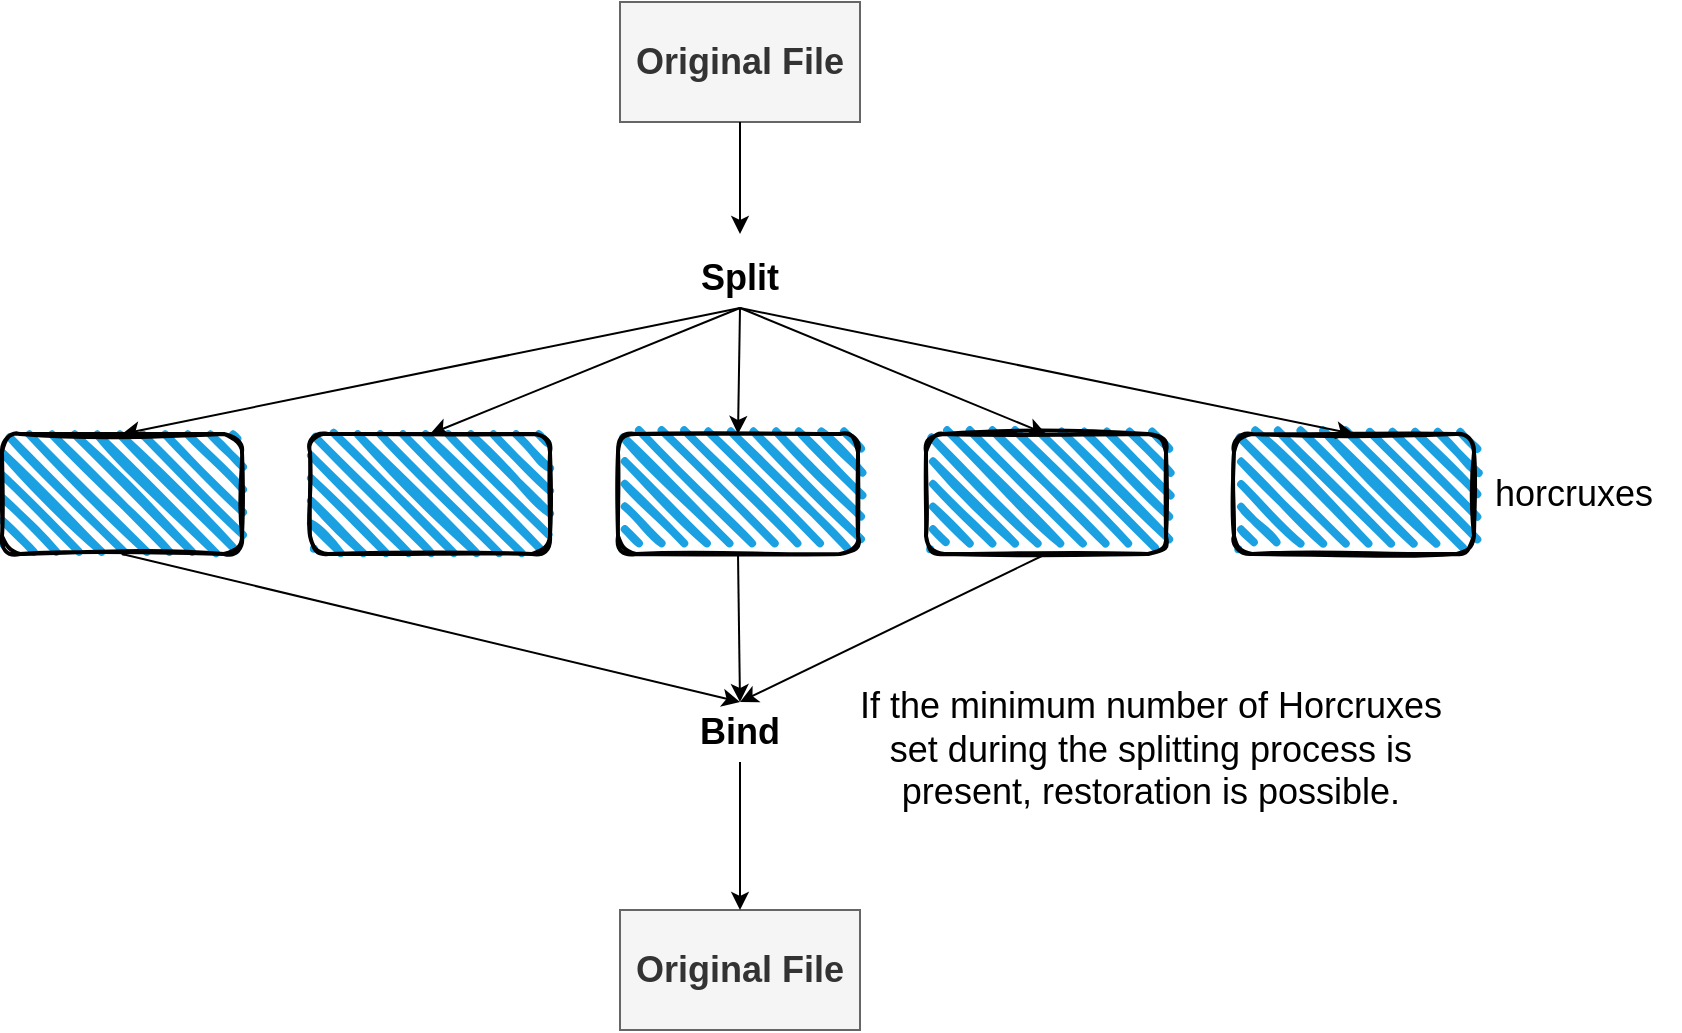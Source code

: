 <mxfile version="28.1.2">
  <diagram name="ページ1" id="rBOtYWH6WNf99ZPramNP">
    <mxGraphModel dx="1961" dy="632" grid="0" gridSize="10" guides="1" tooltips="1" connect="1" arrows="1" fold="1" page="1" pageScale="1" pageWidth="827" pageHeight="1169" background="#ffffff" math="0" shadow="0">
      <root>
        <mxCell id="0" />
        <mxCell id="1" parent="0" />
        <mxCell id="qsoMfpbeLKSoNyvLYNMi-1" value="&lt;font style=&quot;font-size: 18px;&quot;&gt;&lt;b&gt;Original File&lt;/b&gt;&lt;/font&gt;" style="rounded=0;whiteSpace=wrap;html=1;fillColor=#f5f5f5;fontColor=#333333;strokeColor=#666666;" vertex="1" parent="1">
          <mxGeometry x="309" y="217" width="120" height="60" as="geometry" />
        </mxCell>
        <mxCell id="qsoMfpbeLKSoNyvLYNMi-2" value="" style="endArrow=classic;html=1;rounded=0;exitX=0.5;exitY=1;exitDx=0;exitDy=0;" edge="1" parent="1" source="qsoMfpbeLKSoNyvLYNMi-1">
          <mxGeometry width="50" height="50" relative="1" as="geometry">
            <mxPoint x="340" y="353" as="sourcePoint" />
            <mxPoint x="369" y="333" as="targetPoint" />
          </mxGeometry>
        </mxCell>
        <mxCell id="qsoMfpbeLKSoNyvLYNMi-3" value="&lt;font style=&quot;font-size: 18px;&quot;&gt;&lt;b&gt;Split&lt;/b&gt;&lt;/font&gt;" style="text;html=1;align=center;verticalAlign=middle;whiteSpace=wrap;rounded=0;" vertex="1" parent="1">
          <mxGeometry x="339" y="340" width="60" height="30" as="geometry" />
        </mxCell>
        <mxCell id="qsoMfpbeLKSoNyvLYNMi-4" value="" style="rounded=1;whiteSpace=wrap;html=1;strokeWidth=2;fillWeight=4;hachureGap=8;hachureAngle=45;fillColor=#1ba1e2;sketch=1;" vertex="1" parent="1">
          <mxGeometry y="433" width="120" height="60" as="geometry" />
        </mxCell>
        <mxCell id="qsoMfpbeLKSoNyvLYNMi-5" value="" style="rounded=1;whiteSpace=wrap;html=1;strokeWidth=2;fillWeight=4;hachureGap=8;hachureAngle=45;fillColor=#1ba1e2;sketch=1;" vertex="1" parent="1">
          <mxGeometry x="154" y="433" width="120" height="60" as="geometry" />
        </mxCell>
        <mxCell id="qsoMfpbeLKSoNyvLYNMi-6" value="" style="rounded=1;whiteSpace=wrap;html=1;strokeWidth=2;fillWeight=4;hachureGap=8;hachureAngle=45;fillColor=#1ba1e2;sketch=1;" vertex="1" parent="1">
          <mxGeometry x="308" y="433" width="120" height="60" as="geometry" />
        </mxCell>
        <mxCell id="qsoMfpbeLKSoNyvLYNMi-7" value="" style="rounded=1;whiteSpace=wrap;html=1;strokeWidth=2;fillWeight=4;hachureGap=8;hachureAngle=45;fillColor=#1ba1e2;sketch=1;" vertex="1" parent="1">
          <mxGeometry x="462" y="433" width="120" height="60" as="geometry" />
        </mxCell>
        <mxCell id="qsoMfpbeLKSoNyvLYNMi-8" value="" style="rounded=1;whiteSpace=wrap;html=1;strokeWidth=2;fillWeight=4;hachureGap=8;hachureAngle=45;fillColor=#1ba1e2;sketch=1;" vertex="1" parent="1">
          <mxGeometry x="616" y="433" width="120" height="60" as="geometry" />
        </mxCell>
        <mxCell id="qsoMfpbeLKSoNyvLYNMi-9" value="" style="endArrow=classic;html=1;rounded=0;exitX=0.5;exitY=1;exitDx=0;exitDy=0;entryX=0.5;entryY=0;entryDx=0;entryDy=0;" edge="1" parent="1" source="qsoMfpbeLKSoNyvLYNMi-3" target="qsoMfpbeLKSoNyvLYNMi-4">
          <mxGeometry width="50" height="50" relative="1" as="geometry">
            <mxPoint x="361" y="306" as="sourcePoint" />
            <mxPoint x="361" y="362" as="targetPoint" />
          </mxGeometry>
        </mxCell>
        <mxCell id="qsoMfpbeLKSoNyvLYNMi-10" value="" style="endArrow=classic;html=1;rounded=0;exitX=0.5;exitY=1;exitDx=0;exitDy=0;entryX=0.5;entryY=0;entryDx=0;entryDy=0;" edge="1" parent="1" source="qsoMfpbeLKSoNyvLYNMi-3" target="qsoMfpbeLKSoNyvLYNMi-5">
          <mxGeometry width="50" height="50" relative="1" as="geometry">
            <mxPoint x="629" y="372" as="sourcePoint" />
            <mxPoint x="363" y="435" as="targetPoint" />
          </mxGeometry>
        </mxCell>
        <mxCell id="qsoMfpbeLKSoNyvLYNMi-11" value="" style="endArrow=classic;html=1;rounded=0;exitX=0.5;exitY=1;exitDx=0;exitDy=0;entryX=0.5;entryY=0;entryDx=0;entryDy=0;" edge="1" parent="1" source="qsoMfpbeLKSoNyvLYNMi-3" target="qsoMfpbeLKSoNyvLYNMi-6">
          <mxGeometry width="50" height="50" relative="1" as="geometry">
            <mxPoint x="637" y="415" as="sourcePoint" />
            <mxPoint x="525" y="478" as="targetPoint" />
          </mxGeometry>
        </mxCell>
        <mxCell id="qsoMfpbeLKSoNyvLYNMi-12" value="" style="endArrow=classic;html=1;rounded=0;exitX=0.5;exitY=1;exitDx=0;exitDy=0;entryX=0.5;entryY=0;entryDx=0;entryDy=0;" edge="1" parent="1" source="qsoMfpbeLKSoNyvLYNMi-3" target="qsoMfpbeLKSoNyvLYNMi-7">
          <mxGeometry width="50" height="50" relative="1" as="geometry">
            <mxPoint x="462" y="440" as="sourcePoint" />
            <mxPoint x="504" y="503" as="targetPoint" />
          </mxGeometry>
        </mxCell>
        <mxCell id="qsoMfpbeLKSoNyvLYNMi-13" value="" style="endArrow=classic;html=1;rounded=0;exitX=0.5;exitY=1;exitDx=0;exitDy=0;entryX=0.5;entryY=0;entryDx=0;entryDy=0;" edge="1" parent="1" source="qsoMfpbeLKSoNyvLYNMi-3" target="qsoMfpbeLKSoNyvLYNMi-8">
          <mxGeometry width="50" height="50" relative="1" as="geometry">
            <mxPoint x="530" y="434" as="sourcePoint" />
            <mxPoint x="726" y="497" as="targetPoint" />
          </mxGeometry>
        </mxCell>
        <mxCell id="qsoMfpbeLKSoNyvLYNMi-14" value="&lt;font style=&quot;font-size: 18px;&quot;&gt;&lt;b&gt;Original File&lt;/b&gt;&lt;/font&gt;" style="rounded=0;whiteSpace=wrap;html=1;fillColor=#f5f5f5;fontColor=#333333;strokeColor=#666666;" vertex="1" parent="1">
          <mxGeometry x="309" y="671" width="120" height="60" as="geometry" />
        </mxCell>
        <mxCell id="qsoMfpbeLKSoNyvLYNMi-15" value="&lt;font style=&quot;font-size: 18px;&quot;&gt;&lt;b&gt;Bind&lt;/b&gt;&lt;/font&gt;" style="text;html=1;align=center;verticalAlign=middle;whiteSpace=wrap;rounded=0;" vertex="1" parent="1">
          <mxGeometry x="339" y="567" width="60" height="30" as="geometry" />
        </mxCell>
        <mxCell id="qsoMfpbeLKSoNyvLYNMi-16" value="" style="endArrow=classic;html=1;rounded=0;exitX=0.5;exitY=1;exitDx=0;exitDy=0;entryX=0.5;entryY=0;entryDx=0;entryDy=0;" edge="1" parent="1" source="qsoMfpbeLKSoNyvLYNMi-4" target="qsoMfpbeLKSoNyvLYNMi-15">
          <mxGeometry width="50" height="50" relative="1" as="geometry">
            <mxPoint x="496" y="408" as="sourcePoint" />
            <mxPoint x="187" y="471" as="targetPoint" />
          </mxGeometry>
        </mxCell>
        <mxCell id="qsoMfpbeLKSoNyvLYNMi-17" value="" style="endArrow=classic;html=1;rounded=0;exitX=0.5;exitY=1;exitDx=0;exitDy=0;entryX=0.5;entryY=0;entryDx=0;entryDy=0;" edge="1" parent="1" source="qsoMfpbeLKSoNyvLYNMi-7" target="qsoMfpbeLKSoNyvLYNMi-15">
          <mxGeometry width="50" height="50" relative="1" as="geometry">
            <mxPoint x="362" y="549" as="sourcePoint" />
            <mxPoint x="671" y="623" as="targetPoint" />
          </mxGeometry>
        </mxCell>
        <mxCell id="qsoMfpbeLKSoNyvLYNMi-18" value="" style="endArrow=classic;html=1;rounded=0;exitX=0.5;exitY=1;exitDx=0;exitDy=0;entryX=0.5;entryY=0;entryDx=0;entryDy=0;" edge="1" parent="1" source="qsoMfpbeLKSoNyvLYNMi-6" target="qsoMfpbeLKSoNyvLYNMi-15">
          <mxGeometry width="50" height="50" relative="1" as="geometry">
            <mxPoint x="598" y="525" as="sourcePoint" />
            <mxPoint x="445" y="599" as="targetPoint" />
          </mxGeometry>
        </mxCell>
        <mxCell id="qsoMfpbeLKSoNyvLYNMi-19" value="" style="endArrow=classic;html=1;rounded=0;exitX=0.5;exitY=1;exitDx=0;exitDy=0;" edge="1" parent="1" source="qsoMfpbeLKSoNyvLYNMi-15" target="qsoMfpbeLKSoNyvLYNMi-14">
          <mxGeometry width="50" height="50" relative="1" as="geometry">
            <mxPoint x="363" y="608" as="sourcePoint" />
            <mxPoint x="364" y="600" as="targetPoint" />
          </mxGeometry>
        </mxCell>
        <mxCell id="qsoMfpbeLKSoNyvLYNMi-20" value="&lt;font style=&quot;font-size: 18px;&quot;&gt;If the minimum number of Horcruxes set during the splitting process is present, restoration is possible.&lt;/font&gt;" style="text;html=1;align=center;verticalAlign=middle;whiteSpace=wrap;rounded=0;" vertex="1" parent="1">
          <mxGeometry x="424" y="576" width="301" height="30" as="geometry" />
        </mxCell>
        <mxCell id="qsoMfpbeLKSoNyvLYNMi-21" value="&lt;span style=&quot;font-size: 18px;&quot;&gt;horcruxes&lt;/span&gt;" style="text;html=1;align=center;verticalAlign=middle;whiteSpace=wrap;rounded=0;" vertex="1" parent="1">
          <mxGeometry x="733" y="448" width="106" height="30" as="geometry" />
        </mxCell>
      </root>
    </mxGraphModel>
  </diagram>
</mxfile>
